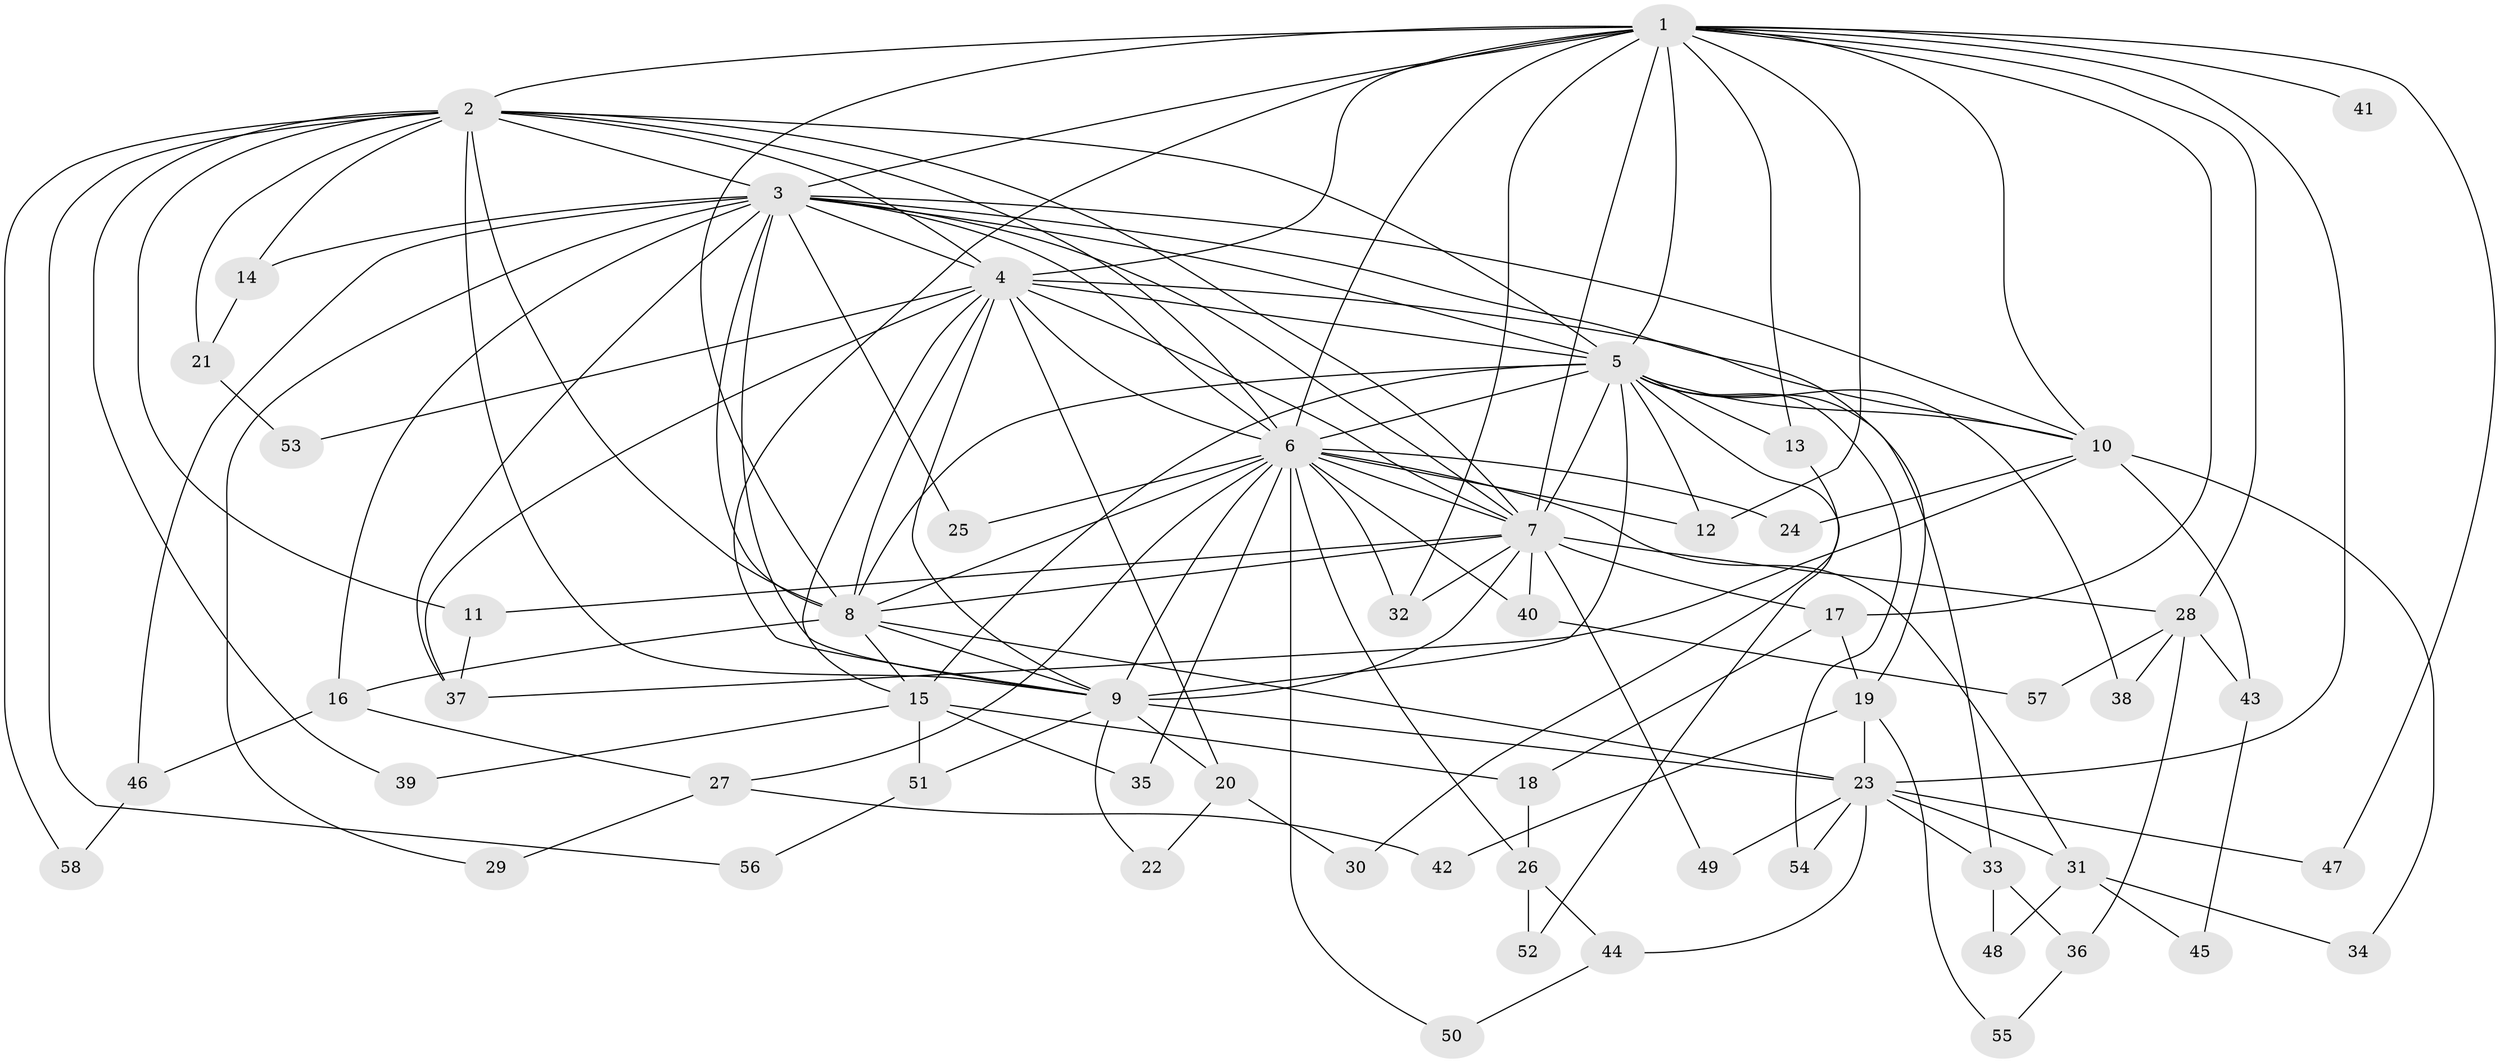 // original degree distribution, {20: 0.024390243902439025, 18: 0.012195121951219513, 15: 0.012195121951219513, 19: 0.012195121951219513, 16: 0.024390243902439025, 17: 0.012195121951219513, 13: 0.012195121951219513, 14: 0.012195121951219513, 4: 0.10975609756097561, 3: 0.2073170731707317, 5: 0.07317073170731707, 6: 0.024390243902439025, 2: 0.45121951219512196, 7: 0.012195121951219513}
// Generated by graph-tools (version 1.1) at 2025/49/03/04/25 22:49:30]
// undirected, 58 vertices, 142 edges
graph export_dot {
  node [color=gray90,style=filled];
  1;
  2;
  3;
  4;
  5;
  6;
  7;
  8;
  9;
  10;
  11;
  12;
  13;
  14;
  15;
  16;
  17;
  18;
  19;
  20;
  21;
  22;
  23;
  24;
  25;
  26;
  27;
  28;
  29;
  30;
  31;
  32;
  33;
  34;
  35;
  36;
  37;
  38;
  39;
  40;
  41;
  42;
  43;
  44;
  45;
  46;
  47;
  48;
  49;
  50;
  51;
  52;
  53;
  54;
  55;
  56;
  57;
  58;
  1 -- 2 [weight=1.0];
  1 -- 3 [weight=1.0];
  1 -- 4 [weight=2.0];
  1 -- 5 [weight=1.0];
  1 -- 6 [weight=2.0];
  1 -- 7 [weight=1.0];
  1 -- 8 [weight=1.0];
  1 -- 9 [weight=1.0];
  1 -- 10 [weight=2.0];
  1 -- 12 [weight=1.0];
  1 -- 13 [weight=1.0];
  1 -- 17 [weight=1.0];
  1 -- 23 [weight=1.0];
  1 -- 28 [weight=1.0];
  1 -- 32 [weight=1.0];
  1 -- 41 [weight=1.0];
  1 -- 47 [weight=1.0];
  2 -- 3 [weight=2.0];
  2 -- 4 [weight=2.0];
  2 -- 5 [weight=1.0];
  2 -- 6 [weight=2.0];
  2 -- 7 [weight=1.0];
  2 -- 8 [weight=2.0];
  2 -- 9 [weight=1.0];
  2 -- 11 [weight=1.0];
  2 -- 14 [weight=1.0];
  2 -- 21 [weight=1.0];
  2 -- 39 [weight=1.0];
  2 -- 56 [weight=1.0];
  2 -- 58 [weight=1.0];
  3 -- 4 [weight=1.0];
  3 -- 5 [weight=1.0];
  3 -- 6 [weight=3.0];
  3 -- 7 [weight=1.0];
  3 -- 8 [weight=1.0];
  3 -- 9 [weight=2.0];
  3 -- 10 [weight=1.0];
  3 -- 14 [weight=1.0];
  3 -- 16 [weight=1.0];
  3 -- 19 [weight=1.0];
  3 -- 25 [weight=1.0];
  3 -- 29 [weight=1.0];
  3 -- 37 [weight=1.0];
  3 -- 46 [weight=1.0];
  4 -- 5 [weight=1.0];
  4 -- 6 [weight=2.0];
  4 -- 7 [weight=1.0];
  4 -- 8 [weight=1.0];
  4 -- 9 [weight=1.0];
  4 -- 10 [weight=1.0];
  4 -- 15 [weight=1.0];
  4 -- 20 [weight=1.0];
  4 -- 37 [weight=1.0];
  4 -- 53 [weight=1.0];
  5 -- 6 [weight=3.0];
  5 -- 7 [weight=1.0];
  5 -- 8 [weight=2.0];
  5 -- 9 [weight=1.0];
  5 -- 10 [weight=1.0];
  5 -- 12 [weight=1.0];
  5 -- 13 [weight=1.0];
  5 -- 15 [weight=1.0];
  5 -- 33 [weight=1.0];
  5 -- 38 [weight=1.0];
  5 -- 52 [weight=1.0];
  5 -- 54 [weight=1.0];
  6 -- 7 [weight=3.0];
  6 -- 8 [weight=2.0];
  6 -- 9 [weight=2.0];
  6 -- 12 [weight=1.0];
  6 -- 24 [weight=1.0];
  6 -- 25 [weight=1.0];
  6 -- 26 [weight=1.0];
  6 -- 27 [weight=1.0];
  6 -- 31 [weight=1.0];
  6 -- 32 [weight=1.0];
  6 -- 35 [weight=1.0];
  6 -- 40 [weight=1.0];
  6 -- 50 [weight=1.0];
  7 -- 8 [weight=1.0];
  7 -- 9 [weight=1.0];
  7 -- 11 [weight=1.0];
  7 -- 17 [weight=1.0];
  7 -- 28 [weight=1.0];
  7 -- 32 [weight=1.0];
  7 -- 40 [weight=1.0];
  7 -- 49 [weight=1.0];
  8 -- 9 [weight=1.0];
  8 -- 15 [weight=1.0];
  8 -- 16 [weight=1.0];
  8 -- 23 [weight=1.0];
  9 -- 20 [weight=1.0];
  9 -- 22 [weight=1.0];
  9 -- 23 [weight=1.0];
  9 -- 51 [weight=1.0];
  10 -- 24 [weight=1.0];
  10 -- 34 [weight=1.0];
  10 -- 37 [weight=1.0];
  10 -- 43 [weight=1.0];
  11 -- 37 [weight=1.0];
  13 -- 30 [weight=1.0];
  14 -- 21 [weight=1.0];
  15 -- 18 [weight=1.0];
  15 -- 35 [weight=1.0];
  15 -- 39 [weight=1.0];
  15 -- 51 [weight=1.0];
  16 -- 27 [weight=1.0];
  16 -- 46 [weight=1.0];
  17 -- 18 [weight=1.0];
  17 -- 19 [weight=1.0];
  18 -- 26 [weight=1.0];
  19 -- 23 [weight=1.0];
  19 -- 42 [weight=1.0];
  19 -- 55 [weight=1.0];
  20 -- 22 [weight=1.0];
  20 -- 30 [weight=1.0];
  21 -- 53 [weight=1.0];
  23 -- 31 [weight=1.0];
  23 -- 33 [weight=1.0];
  23 -- 44 [weight=1.0];
  23 -- 47 [weight=1.0];
  23 -- 49 [weight=1.0];
  23 -- 54 [weight=1.0];
  26 -- 44 [weight=1.0];
  26 -- 52 [weight=1.0];
  27 -- 29 [weight=1.0];
  27 -- 42 [weight=1.0];
  28 -- 36 [weight=1.0];
  28 -- 38 [weight=1.0];
  28 -- 43 [weight=1.0];
  28 -- 57 [weight=1.0];
  31 -- 34 [weight=1.0];
  31 -- 45 [weight=1.0];
  31 -- 48 [weight=1.0];
  33 -- 36 [weight=1.0];
  33 -- 48 [weight=1.0];
  36 -- 55 [weight=1.0];
  40 -- 57 [weight=1.0];
  43 -- 45 [weight=1.0];
  44 -- 50 [weight=1.0];
  46 -- 58 [weight=1.0];
  51 -- 56 [weight=1.0];
}

